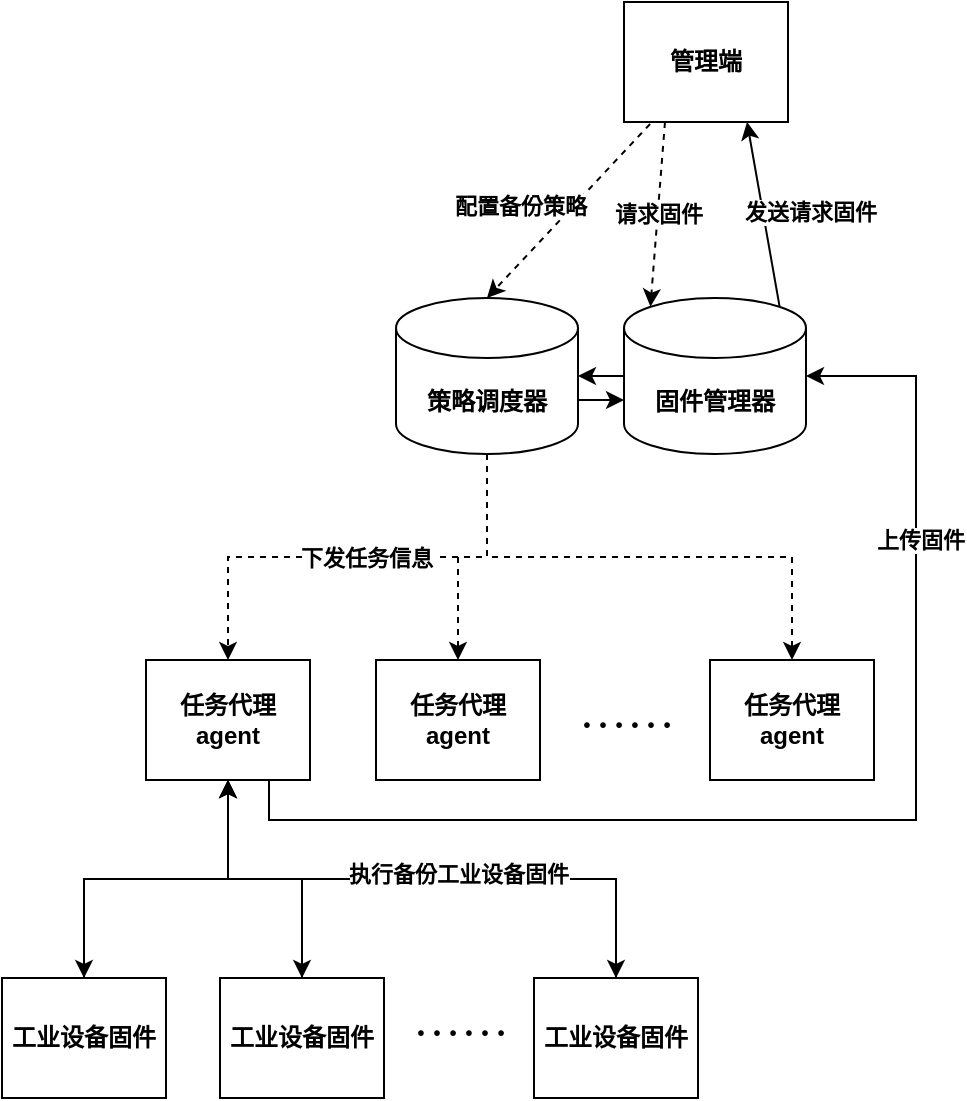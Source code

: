 <mxfile version="17.0.0" type="github">
  <diagram id="_G1xeEsAA8JANmBD5S7e" name="Page-1">
    <mxGraphModel dx="211" dy="579" grid="0" gridSize="10" guides="1" tooltips="1" connect="1" arrows="1" fold="1" page="1" pageScale="1" pageWidth="827" pageHeight="1169" math="0" shadow="0">
      <root>
        <mxCell id="0" />
        <mxCell id="1" parent="0" />
        <mxCell id="A042u1E6h-MGTahwksuI-42" style="rounded=0;orthogonalLoop=1;jettySize=auto;html=1;exitX=0.159;exitY=1.017;exitDx=0;exitDy=0;entryX=0.5;entryY=0;entryDx=0;entryDy=0;entryPerimeter=0;dashed=1;exitPerimeter=0;" parent="1" source="A042u1E6h-MGTahwksuI-8" target="A042u1E6h-MGTahwksuI-14" edge="1">
          <mxGeometry relative="1" as="geometry" />
        </mxCell>
        <mxCell id="A042u1E6h-MGTahwksuI-58" value="配置备份策略" style="edgeLabel;html=1;align=center;verticalAlign=middle;resizable=0;points=[];fontStyle=1" parent="A042u1E6h-MGTahwksuI-42" vertex="1" connectable="0">
          <mxGeometry x="-0.105" y="2" relative="1" as="geometry">
            <mxPoint x="-30" as="offset" />
          </mxGeometry>
        </mxCell>
        <mxCell id="A042u1E6h-MGTahwksuI-48" value="请求固件" style="rounded=0;orthogonalLoop=1;jettySize=auto;html=1;exitX=0.25;exitY=1;exitDx=0;exitDy=0;entryX=0.145;entryY=0;entryDx=0;entryDy=4.35;entryPerimeter=0;fontStyle=1;dashed=1;" parent="1" source="A042u1E6h-MGTahwksuI-8" target="A042u1E6h-MGTahwksuI-40" edge="1">
          <mxGeometry relative="1" as="geometry" />
        </mxCell>
        <mxCell id="A042u1E6h-MGTahwksuI-8" value="管理端" style="rounded=0;whiteSpace=wrap;html=1;fontStyle=1" parent="1" vertex="1">
          <mxGeometry x="1250" y="148" width="82" height="60" as="geometry" />
        </mxCell>
        <mxCell id="A042u1E6h-MGTahwksuI-43" style="edgeStyle=orthogonalEdgeStyle;rounded=0;orthogonalLoop=1;jettySize=auto;html=1;exitX=0.5;exitY=1;exitDx=0;exitDy=0;exitPerimeter=0;entryX=0.5;entryY=0;entryDx=0;entryDy=0;dashed=1;" parent="1" source="A042u1E6h-MGTahwksuI-14" target="A042u1E6h-MGTahwksuI-22" edge="1">
          <mxGeometry relative="1" as="geometry" />
        </mxCell>
        <mxCell id="A042u1E6h-MGTahwksuI-46" value="下发任务信息" style="edgeLabel;html=1;align=center;verticalAlign=middle;resizable=0;points=[];fontStyle=1" parent="A042u1E6h-MGTahwksuI-43" vertex="1" connectable="0">
          <mxGeometry x="-0.133" y="-2" relative="1" as="geometry">
            <mxPoint x="-11" y="2" as="offset" />
          </mxGeometry>
        </mxCell>
        <mxCell id="A042u1E6h-MGTahwksuI-44" style="edgeStyle=orthogonalEdgeStyle;rounded=0;orthogonalLoop=1;jettySize=auto;html=1;exitX=0.5;exitY=1;exitDx=0;exitDy=0;exitPerimeter=0;dashed=1;" parent="1" source="A042u1E6h-MGTahwksuI-14" target="A042u1E6h-MGTahwksuI-24" edge="1">
          <mxGeometry relative="1" as="geometry" />
        </mxCell>
        <mxCell id="A042u1E6h-MGTahwksuI-45" style="edgeStyle=orthogonalEdgeStyle;rounded=0;orthogonalLoop=1;jettySize=auto;html=1;exitX=0.5;exitY=1;exitDx=0;exitDy=0;exitPerimeter=0;dashed=1;" parent="1" source="A042u1E6h-MGTahwksuI-14" target="A042u1E6h-MGTahwksuI-26" edge="1">
          <mxGeometry relative="1" as="geometry" />
        </mxCell>
        <mxCell id="A042u1E6h-MGTahwksuI-61" style="edgeStyle=none;rounded=0;orthogonalLoop=1;jettySize=auto;html=1;exitX=1;exitY=0;exitDx=0;exitDy=51;exitPerimeter=0;entryX=0;entryY=0;entryDx=0;entryDy=51;entryPerimeter=0;" parent="1" source="A042u1E6h-MGTahwksuI-14" target="A042u1E6h-MGTahwksuI-40" edge="1">
          <mxGeometry relative="1" as="geometry" />
        </mxCell>
        <mxCell id="A042u1E6h-MGTahwksuI-14" value="策略调度器" style="shape=cylinder3;whiteSpace=wrap;html=1;boundedLbl=1;backgroundOutline=1;size=15;fontStyle=1" parent="1" vertex="1">
          <mxGeometry x="1136" y="296" width="91" height="78" as="geometry" />
        </mxCell>
        <mxCell id="A042u1E6h-MGTahwksuI-49" style="edgeStyle=orthogonalEdgeStyle;rounded=0;orthogonalLoop=1;jettySize=auto;html=1;exitX=0.5;exitY=1;exitDx=0;exitDy=0;" parent="1" source="A042u1E6h-MGTahwksuI-22" target="A042u1E6h-MGTahwksuI-31" edge="1">
          <mxGeometry relative="1" as="geometry" />
        </mxCell>
        <mxCell id="A042u1E6h-MGTahwksuI-52" style="edgeStyle=orthogonalEdgeStyle;rounded=0;orthogonalLoop=1;jettySize=auto;html=1;exitX=0.5;exitY=1;exitDx=0;exitDy=0;" parent="1" source="A042u1E6h-MGTahwksuI-22" target="A042u1E6h-MGTahwksuI-32" edge="1">
          <mxGeometry relative="1" as="geometry" />
        </mxCell>
        <mxCell id="A042u1E6h-MGTahwksuI-54" style="edgeStyle=orthogonalEdgeStyle;rounded=0;orthogonalLoop=1;jettySize=auto;html=1;exitX=0.5;exitY=1;exitDx=0;exitDy=0;" parent="1" source="A042u1E6h-MGTahwksuI-22" target="A042u1E6h-MGTahwksuI-33" edge="1">
          <mxGeometry relative="1" as="geometry" />
        </mxCell>
        <mxCell id="A042u1E6h-MGTahwksuI-57" style="edgeStyle=orthogonalEdgeStyle;rounded=0;orthogonalLoop=1;jettySize=auto;html=1;exitX=0.75;exitY=1;exitDx=0;exitDy=0;entryX=1;entryY=0.5;entryDx=0;entryDy=0;entryPerimeter=0;" parent="1" source="A042u1E6h-MGTahwksuI-22" target="A042u1E6h-MGTahwksuI-40" edge="1">
          <mxGeometry relative="1" as="geometry">
            <Array as="points">
              <mxPoint x="1073" y="557" />
              <mxPoint x="1396" y="557" />
              <mxPoint x="1396" y="335" />
            </Array>
          </mxGeometry>
        </mxCell>
        <mxCell id="A042u1E6h-MGTahwksuI-60" value="上传固件" style="edgeLabel;html=1;align=center;verticalAlign=middle;resizable=0;points=[];fontStyle=1" parent="A042u1E6h-MGTahwksuI-57" vertex="1" connectable="0">
          <mxGeometry x="0.558" y="-2" relative="1" as="geometry">
            <mxPoint as="offset" />
          </mxGeometry>
        </mxCell>
        <mxCell id="A042u1E6h-MGTahwksuI-22" value="任务代理&lt;br&gt;agent" style="rounded=0;whiteSpace=wrap;html=1;fontStyle=1" parent="1" vertex="1">
          <mxGeometry x="1011" y="477" width="82" height="60" as="geometry" />
        </mxCell>
        <mxCell id="A042u1E6h-MGTahwksuI-24" value="任务代理&lt;br&gt;agent" style="rounded=0;whiteSpace=wrap;html=1;fontStyle=1" parent="1" vertex="1">
          <mxGeometry x="1126" y="477" width="82" height="60" as="geometry" />
        </mxCell>
        <mxCell id="A042u1E6h-MGTahwksuI-26" value="任务代理&lt;br&gt;agent" style="rounded=0;whiteSpace=wrap;html=1;fontStyle=1" parent="1" vertex="1">
          <mxGeometry x="1293" y="477" width="82" height="60" as="geometry" />
        </mxCell>
        <mxCell id="A042u1E6h-MGTahwksuI-50" style="edgeStyle=orthogonalEdgeStyle;rounded=0;orthogonalLoop=1;jettySize=auto;html=1;exitX=0.5;exitY=0;exitDx=0;exitDy=0;entryX=0.5;entryY=1;entryDx=0;entryDy=0;" parent="1" source="A042u1E6h-MGTahwksuI-31" target="A042u1E6h-MGTahwksuI-22" edge="1">
          <mxGeometry relative="1" as="geometry" />
        </mxCell>
        <mxCell id="A042u1E6h-MGTahwksuI-31" value="工业设备固件" style="rounded=0;whiteSpace=wrap;html=1;fontStyle=1" parent="1" vertex="1">
          <mxGeometry x="939" y="636" width="82" height="60" as="geometry" />
        </mxCell>
        <mxCell id="A042u1E6h-MGTahwksuI-51" style="edgeStyle=orthogonalEdgeStyle;rounded=0;orthogonalLoop=1;jettySize=auto;html=1;exitX=0.5;exitY=0;exitDx=0;exitDy=0;entryX=0.5;entryY=1;entryDx=0;entryDy=0;" parent="1" source="A042u1E6h-MGTahwksuI-32" target="A042u1E6h-MGTahwksuI-22" edge="1">
          <mxGeometry relative="1" as="geometry" />
        </mxCell>
        <mxCell id="A042u1E6h-MGTahwksuI-32" value="工业设备固件" style="rounded=0;whiteSpace=wrap;html=1;fontStyle=1" parent="1" vertex="1">
          <mxGeometry x="1048" y="636" width="82" height="60" as="geometry" />
        </mxCell>
        <mxCell id="A042u1E6h-MGTahwksuI-53" style="edgeStyle=orthogonalEdgeStyle;rounded=0;orthogonalLoop=1;jettySize=auto;html=1;exitX=0.5;exitY=0;exitDx=0;exitDy=0;entryX=0.5;entryY=1;entryDx=0;entryDy=0;" parent="1" source="A042u1E6h-MGTahwksuI-33" target="A042u1E6h-MGTahwksuI-22" edge="1">
          <mxGeometry relative="1" as="geometry" />
        </mxCell>
        <mxCell id="A042u1E6h-MGTahwksuI-56" value="执行备份工业设备固件" style="edgeLabel;html=1;align=center;verticalAlign=middle;resizable=0;points=[];fontStyle=1" parent="A042u1E6h-MGTahwksuI-53" vertex="1" connectable="0">
          <mxGeometry x="-0.119" y="-3" relative="1" as="geometry">
            <mxPoint as="offset" />
          </mxGeometry>
        </mxCell>
        <mxCell id="A042u1E6h-MGTahwksuI-33" value="工业设备固件" style="rounded=0;whiteSpace=wrap;html=1;fontStyle=1" parent="1" vertex="1">
          <mxGeometry x="1205" y="636" width="82" height="60" as="geometry" />
        </mxCell>
        <mxCell id="A042u1E6h-MGTahwksuI-34" value="&lt;font face=&quot;Comic Sans MS&quot; style=&quot;font-size: 24px&quot;&gt;……&lt;/font&gt;" style="text;html=1;resizable=0;autosize=1;align=center;verticalAlign=middle;points=[];fillColor=none;strokeColor=none;rounded=0;" parent="1" vertex="1">
          <mxGeometry x="1146" y="645" width="43" height="23" as="geometry" />
        </mxCell>
        <mxCell id="A042u1E6h-MGTahwksuI-59" value="发送请求固件" style="rounded=0;orthogonalLoop=1;jettySize=auto;html=1;exitX=0.855;exitY=0;exitDx=0;exitDy=4.35;exitPerimeter=0;entryX=0.75;entryY=1;entryDx=0;entryDy=0;fontStyle=1" parent="1" source="A042u1E6h-MGTahwksuI-40" target="A042u1E6h-MGTahwksuI-8" edge="1">
          <mxGeometry x="-0.062" y="-23" relative="1" as="geometry">
            <mxPoint as="offset" />
          </mxGeometry>
        </mxCell>
        <mxCell id="A042u1E6h-MGTahwksuI-63" style="edgeStyle=none;rounded=0;orthogonalLoop=1;jettySize=auto;html=1;exitX=0;exitY=0.5;exitDx=0;exitDy=0;exitPerimeter=0;entryX=1;entryY=0.5;entryDx=0;entryDy=0;entryPerimeter=0;" parent="1" source="A042u1E6h-MGTahwksuI-40" target="A042u1E6h-MGTahwksuI-14" edge="1">
          <mxGeometry relative="1" as="geometry" />
        </mxCell>
        <mxCell id="A042u1E6h-MGTahwksuI-40" value="固件管理器" style="shape=cylinder3;whiteSpace=wrap;html=1;boundedLbl=1;backgroundOutline=1;size=15;fontStyle=1" parent="1" vertex="1">
          <mxGeometry x="1250" y="296" width="91" height="78" as="geometry" />
        </mxCell>
        <mxCell id="A042u1E6h-MGTahwksuI-41" value="&lt;font face=&quot;Comic Sans MS&quot; style=&quot;font-size: 24px&quot;&gt;……&lt;/font&gt;" style="text;html=1;resizable=0;autosize=1;align=center;verticalAlign=middle;points=[];fillColor=none;strokeColor=none;rounded=0;" parent="1" vertex="1">
          <mxGeometry x="1229" y="491" width="43" height="23" as="geometry" />
        </mxCell>
      </root>
    </mxGraphModel>
  </diagram>
</mxfile>
